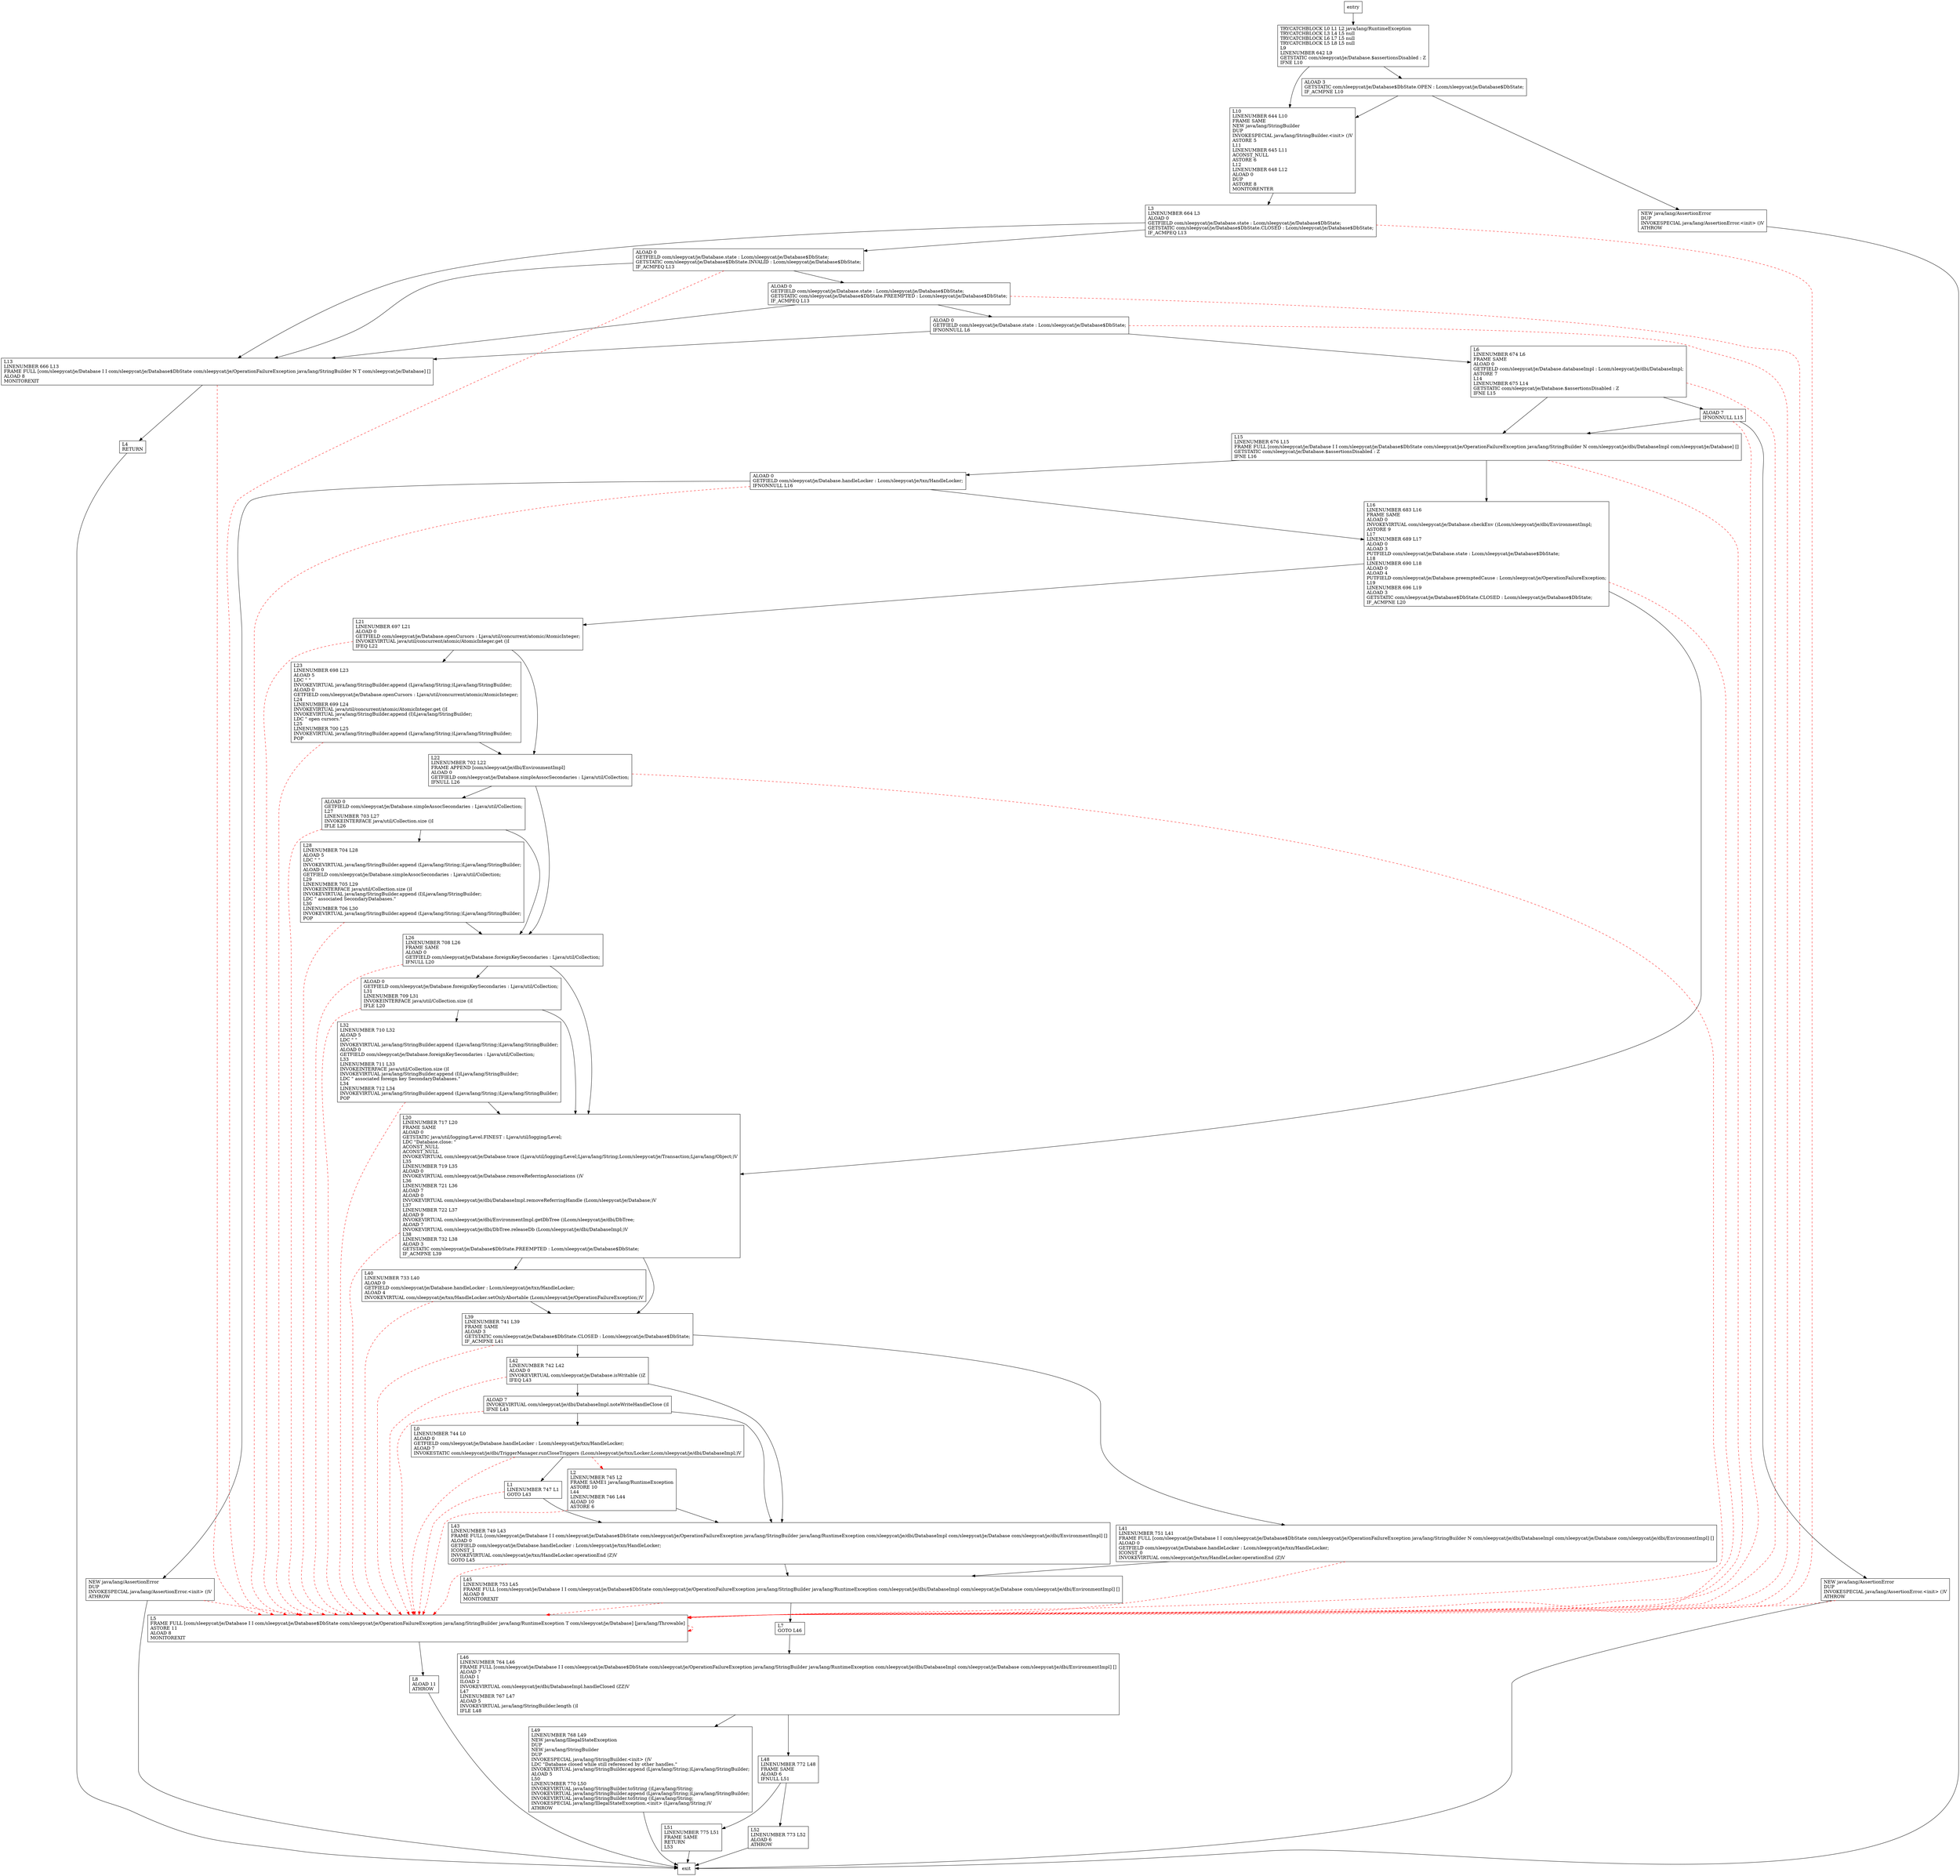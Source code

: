 digraph closeInternalWork {
node [shape=record];
466133469 [label="L26\lLINENUMBER 708 L26\lFRAME SAME\lALOAD 0\lGETFIELD com/sleepycat/je/Database.foreignKeySecondaries : Ljava/util/Collection;\lIFNULL L20\l"];
1901051918 [label="L51\lLINENUMBER 775 L51\lFRAME SAME\lRETURN\lL53\l"];
350651257 [label="L1\lLINENUMBER 747 L1\lGOTO L43\l"];
588688916 [label="L10\lLINENUMBER 644 L10\lFRAME SAME\lNEW java/lang/StringBuilder\lDUP\lINVOKESPECIAL java/lang/StringBuilder.\<init\> ()V\lASTORE 5\lL11\lLINENUMBER 645 L11\lACONST_NULL\lASTORE 6\lL12\lLINENUMBER 648 L12\lALOAD 0\lDUP\lASTORE 8\lMONITORENTER\l"];
1458381173 [label="L15\lLINENUMBER 676 L15\lFRAME FULL [com/sleepycat/je/Database I I com/sleepycat/je/Database$DbState com/sleepycat/je/OperationFailureException java/lang/StringBuilder N com/sleepycat/je/dbi/DatabaseImpl com/sleepycat/je/Database] []\lGETSTATIC com/sleepycat/je/Database.$assertionsDisabled : Z\lIFNE L16\l"];
1180172191 [label="L32\lLINENUMBER 710 L32\lALOAD 5\lLDC \" \"\lINVOKEVIRTUAL java/lang/StringBuilder.append (Ljava/lang/String;)Ljava/lang/StringBuilder;\lALOAD 0\lGETFIELD com/sleepycat/je/Database.foreignKeySecondaries : Ljava/util/Collection;\lL33\lLINENUMBER 711 L33\lINVOKEINTERFACE java/util/Collection.size ()I\lINVOKEVIRTUAL java/lang/StringBuilder.append (I)Ljava/lang/StringBuilder;\lLDC \" associated foreign key SecondaryDatabases.\"\lL34\lLINENUMBER 712 L34\lINVOKEVIRTUAL java/lang/StringBuilder.append (Ljava/lang/String;)Ljava/lang/StringBuilder;\lPOP\l"];
416245953 [label="L39\lLINENUMBER 741 L39\lFRAME SAME\lALOAD 3\lGETSTATIC com/sleepycat/je/Database$DbState.CLOSED : Lcom/sleepycat/je/Database$DbState;\lIF_ACMPNE L41\l"];
937867486 [label="ALOAD 7\lIFNONNULL L15\l"];
256534045 [label="L2\lLINENUMBER 745 L2\lFRAME SAME1 java/lang/RuntimeException\lASTORE 10\lL44\lLINENUMBER 746 L44\lALOAD 10\lASTORE 6\l"];
341465734 [label="ALOAD 7\lINVOKEVIRTUAL com/sleepycat/je/dbi/DatabaseImpl.noteWriteHandleClose ()I\lIFNE L43\l"];
377003671 [label="L52\lLINENUMBER 773 L52\lALOAD 6\lATHROW\l"];
885178250 [label="ALOAD 0\lGETFIELD com/sleepycat/je/Database.handleLocker : Lcom/sleepycat/je/txn/HandleLocker;\lIFNONNULL L16\l"];
1223677870 [label="L8\lALOAD 11\lATHROW\l"];
1023619446 [label="L21\lLINENUMBER 697 L21\lALOAD 0\lGETFIELD com/sleepycat/je/Database.openCursors : Ljava/util/concurrent/atomic/AtomicInteger;\lINVOKEVIRTUAL java/util/concurrent/atomic/AtomicInteger.get ()I\lIFEQ L22\l"];
810709623 [label="L4\lRETURN\l"];
639428934 [label="ALOAD 3\lGETSTATIC com/sleepycat/je/Database$DbState.OPEN : Lcom/sleepycat/je/Database$DbState;\lIF_ACMPNE L10\l"];
194760965 [label="L16\lLINENUMBER 683 L16\lFRAME SAME\lALOAD 0\lINVOKEVIRTUAL com/sleepycat/je/Database.checkEnv ()Lcom/sleepycat/je/dbi/EnvironmentImpl;\lASTORE 9\lL17\lLINENUMBER 689 L17\lALOAD 0\lALOAD 3\lPUTFIELD com/sleepycat/je/Database.state : Lcom/sleepycat/je/Database$DbState;\lL18\lLINENUMBER 690 L18\lALOAD 0\lALOAD 4\lPUTFIELD com/sleepycat/je/Database.preemptedCause : Lcom/sleepycat/je/OperationFailureException;\lL19\lLINENUMBER 696 L19\lALOAD 3\lGETSTATIC com/sleepycat/je/Database$DbState.CLOSED : Lcom/sleepycat/je/Database$DbState;\lIF_ACMPNE L20\l"];
117810726 [label="L43\lLINENUMBER 749 L43\lFRAME FULL [com/sleepycat/je/Database I I com/sleepycat/je/Database$DbState com/sleepycat/je/OperationFailureException java/lang/StringBuilder java/lang/RuntimeException com/sleepycat/je/dbi/DatabaseImpl com/sleepycat/je/Database com/sleepycat/je/dbi/EnvironmentImpl] []\lALOAD 0\lGETFIELD com/sleepycat/je/Database.handleLocker : Lcom/sleepycat/je/txn/HandleLocker;\lICONST_1\lINVOKEVIRTUAL com/sleepycat/je/txn/HandleLocker.operationEnd (Z)V\lGOTO L45\l"];
117956261 [label="L49\lLINENUMBER 768 L49\lNEW java/lang/IllegalStateException\lDUP\lNEW java/lang/StringBuilder\lDUP\lINVOKESPECIAL java/lang/StringBuilder.\<init\> ()V\lLDC \"Database closed while still referenced by other handles.\"\lINVOKEVIRTUAL java/lang/StringBuilder.append (Ljava/lang/String;)Ljava/lang/StringBuilder;\lALOAD 5\lL50\lLINENUMBER 770 L50\lINVOKEVIRTUAL java/lang/StringBuilder.toString ()Ljava/lang/String;\lINVOKEVIRTUAL java/lang/StringBuilder.append (Ljava/lang/String;)Ljava/lang/StringBuilder;\lINVOKEVIRTUAL java/lang/StringBuilder.toString ()Ljava/lang/String;\lINVOKESPECIAL java/lang/IllegalStateException.\<init\> (Ljava/lang/String;)V\lATHROW\l"];
277856847 [label="L5\lFRAME FULL [com/sleepycat/je/Database I I com/sleepycat/je/Database$DbState com/sleepycat/je/OperationFailureException java/lang/StringBuilder java/lang/RuntimeException T com/sleepycat/je/Database] [java/lang/Throwable]\lASTORE 11\lALOAD 8\lMONITOREXIT\l"];
1295861717 [label="L3\lLINENUMBER 664 L3\lALOAD 0\lGETFIELD com/sleepycat/je/Database.state : Lcom/sleepycat/je/Database$DbState;\lGETSTATIC com/sleepycat/je/Database$DbState.CLOSED : Lcom/sleepycat/je/Database$DbState;\lIF_ACMPEQ L13\l"];
1247827275 [label="ALOAD 0\lGETFIELD com/sleepycat/je/Database.state : Lcom/sleepycat/je/Database$DbState;\lIFNONNULL L6\l"];
1563071182 [label="ALOAD 0\lGETFIELD com/sleepycat/je/Database.simpleAssocSecondaries : Ljava/util/Collection;\lL27\lLINENUMBER 703 L27\lINVOKEINTERFACE java/util/Collection.size ()I\lIFLE L26\l"];
1125719584 [label="NEW java/lang/AssertionError\lDUP\lINVOKESPECIAL java/lang/AssertionError.\<init\> ()V\lATHROW\l"];
284269598 [label="L13\lLINENUMBER 666 L13\lFRAME FULL [com/sleepycat/je/Database I I com/sleepycat/je/Database$DbState com/sleepycat/je/OperationFailureException java/lang/StringBuilder N T com/sleepycat/je/Database] []\lALOAD 8\lMONITOREXIT\l"];
1374032287 [label="ALOAD 0\lGETFIELD com/sleepycat/je/Database.state : Lcom/sleepycat/je/Database$DbState;\lGETSTATIC com/sleepycat/je/Database$DbState.INVALID : Lcom/sleepycat/je/Database$DbState;\lIF_ACMPEQ L13\l"];
912310660 [label="NEW java/lang/AssertionError\lDUP\lINVOKESPECIAL java/lang/AssertionError.\<init\> ()V\lATHROW\l"];
1286157517 [label="L6\lLINENUMBER 674 L6\lFRAME SAME\lALOAD 0\lGETFIELD com/sleepycat/je/Database.databaseImpl : Lcom/sleepycat/je/dbi/DatabaseImpl;\lASTORE 7\lL14\lLINENUMBER 675 L14\lGETSTATIC com/sleepycat/je/Database.$assertionsDisabled : Z\lIFNE L15\l"];
1757793322 [label="L20\lLINENUMBER 717 L20\lFRAME SAME\lALOAD 0\lGETSTATIC java/util/logging/Level.FINEST : Ljava/util/logging/Level;\lLDC \"Database.close: \"\lACONST_NULL\lACONST_NULL\lINVOKEVIRTUAL com/sleepycat/je/Database.trace (Ljava/util/logging/Level;Ljava/lang/String;Lcom/sleepycat/je/Transaction;Ljava/lang/Object;)V\lL35\lLINENUMBER 719 L35\lALOAD 0\lINVOKEVIRTUAL com/sleepycat/je/Database.removeReferringAssociations ()V\lL36\lLINENUMBER 721 L36\lALOAD 7\lALOAD 0\lINVOKEVIRTUAL com/sleepycat/je/dbi/DatabaseImpl.removeReferringHandle (Lcom/sleepycat/je/Database;)V\lL37\lLINENUMBER 722 L37\lALOAD 9\lINVOKEVIRTUAL com/sleepycat/je/dbi/EnvironmentImpl.getDbTree ()Lcom/sleepycat/je/dbi/DbTree;\lALOAD 7\lINVOKEVIRTUAL com/sleepycat/je/dbi/DbTree.releaseDb (Lcom/sleepycat/je/dbi/DatabaseImpl;)V\lL38\lLINENUMBER 732 L38\lALOAD 3\lGETSTATIC com/sleepycat/je/Database$DbState.PREEMPTED : Lcom/sleepycat/je/Database$DbState;\lIF_ACMPNE L39\l"];
1340258383 [label="ALOAD 0\lGETFIELD com/sleepycat/je/Database.foreignKeySecondaries : Ljava/util/Collection;\lL31\lLINENUMBER 709 L31\lINVOKEINTERFACE java/util/Collection.size ()I\lIFLE L20\l"];
51918260 [label="TRYCATCHBLOCK L0 L1 L2 java/lang/RuntimeException\lTRYCATCHBLOCK L3 L4 L5 null\lTRYCATCHBLOCK L6 L7 L5 null\lTRYCATCHBLOCK L5 L8 L5 null\lL9\lLINENUMBER 642 L9\lGETSTATIC com/sleepycat/je/Database.$assertionsDisabled : Z\lIFNE L10\l"];
1230639191 [label="L23\lLINENUMBER 698 L23\lALOAD 5\lLDC \" \"\lINVOKEVIRTUAL java/lang/StringBuilder.append (Ljava/lang/String;)Ljava/lang/StringBuilder;\lALOAD 0\lGETFIELD com/sleepycat/je/Database.openCursors : Ljava/util/concurrent/atomic/AtomicInteger;\lL24\lLINENUMBER 699 L24\lINVOKEVIRTUAL java/util/concurrent/atomic/AtomicInteger.get ()I\lINVOKEVIRTUAL java/lang/StringBuilder.append (I)Ljava/lang/StringBuilder;\lLDC \" open cursors.\"\lL25\lLINENUMBER 700 L25\lINVOKEVIRTUAL java/lang/StringBuilder.append (Ljava/lang/String;)Ljava/lang/StringBuilder;\lPOP\l"];
427681915 [label="L45\lLINENUMBER 753 L45\lFRAME FULL [com/sleepycat/je/Database I I com/sleepycat/je/Database$DbState com/sleepycat/je/OperationFailureException java/lang/StringBuilder java/lang/RuntimeException com/sleepycat/je/dbi/DatabaseImpl com/sleepycat/je/Database com/sleepycat/je/dbi/EnvironmentImpl] []\lALOAD 8\lMONITOREXIT\l"];
2030470169 [label="L22\lLINENUMBER 702 L22\lFRAME APPEND [com/sleepycat/je/dbi/EnvironmentImpl]\lALOAD 0\lGETFIELD com/sleepycat/je/Database.simpleAssocSecondaries : Ljava/util/Collection;\lIFNULL L26\l"];
1201042361 [label="ALOAD 0\lGETFIELD com/sleepycat/je/Database.state : Lcom/sleepycat/je/Database$DbState;\lGETSTATIC com/sleepycat/je/Database$DbState.PREEMPTED : Lcom/sleepycat/je/Database$DbState;\lIF_ACMPEQ L13\l"];
34198107 [label="L28\lLINENUMBER 704 L28\lALOAD 5\lLDC \" \"\lINVOKEVIRTUAL java/lang/StringBuilder.append (Ljava/lang/String;)Ljava/lang/StringBuilder;\lALOAD 0\lGETFIELD com/sleepycat/je/Database.simpleAssocSecondaries : Ljava/util/Collection;\lL29\lLINENUMBER 705 L29\lINVOKEINTERFACE java/util/Collection.size ()I\lINVOKEVIRTUAL java/lang/StringBuilder.append (I)Ljava/lang/StringBuilder;\lLDC \" associated SecondaryDatabases.\"\lL30\lLINENUMBER 706 L30\lINVOKEVIRTUAL java/lang/StringBuilder.append (Ljava/lang/String;)Ljava/lang/StringBuilder;\lPOP\l"];
1999683009 [label="L41\lLINENUMBER 751 L41\lFRAME FULL [com/sleepycat/je/Database I I com/sleepycat/je/Database$DbState com/sleepycat/je/OperationFailureException java/lang/StringBuilder N com/sleepycat/je/dbi/DatabaseImpl com/sleepycat/je/Database com/sleepycat/je/dbi/EnvironmentImpl] []\lALOAD 0\lGETFIELD com/sleepycat/je/Database.handleLocker : Lcom/sleepycat/je/txn/HandleLocker;\lICONST_0\lINVOKEVIRTUAL com/sleepycat/je/txn/HandleLocker.operationEnd (Z)V\l"];
765032870 [label="L48\lLINENUMBER 772 L48\lFRAME SAME\lALOAD 6\lIFNULL L51\l"];
1185375931 [label="L0\lLINENUMBER 744 L0\lALOAD 0\lGETFIELD com/sleepycat/je/Database.handleLocker : Lcom/sleepycat/je/txn/HandleLocker;\lALOAD 7\lINVOKESTATIC com/sleepycat/je/dbi/TriggerManager.runCloseTriggers (Lcom/sleepycat/je/txn/Locker;Lcom/sleepycat/je/dbi/DatabaseImpl;)V\l"];
249696389 [label="L42\lLINENUMBER 742 L42\lALOAD 0\lINVOKEVIRTUAL com/sleepycat/je/Database.isWritable ()Z\lIFEQ L43\l"];
1800507424 [label="L46\lLINENUMBER 764 L46\lFRAME FULL [com/sleepycat/je/Database I I com/sleepycat/je/Database$DbState com/sleepycat/je/OperationFailureException java/lang/StringBuilder java/lang/RuntimeException com/sleepycat/je/dbi/DatabaseImpl com/sleepycat/je/Database com/sleepycat/je/dbi/EnvironmentImpl] []\lALOAD 7\lILOAD 1\lILOAD 2\lINVOKEVIRTUAL com/sleepycat/je/dbi/DatabaseImpl.handleClosed (ZZ)V\lL47\lLINENUMBER 767 L47\lALOAD 5\lINVOKEVIRTUAL java/lang/StringBuilder.length ()I\lIFLE L48\l"];
638942677 [label="NEW java/lang/AssertionError\lDUP\lINVOKESPECIAL java/lang/AssertionError.\<init\> ()V\lATHROW\l"];
1804456290 [label="L7\lGOTO L46\l"];
1410919049 [label="L40\lLINENUMBER 733 L40\lALOAD 0\lGETFIELD com/sleepycat/je/Database.handleLocker : Lcom/sleepycat/je/txn/HandleLocker;\lALOAD 4\lINVOKEVIRTUAL com/sleepycat/je/txn/HandleLocker.setOnlyAbortable (Lcom/sleepycat/je/OperationFailureException;)V\l"];
entry;
exit;
466133469 -> 1340258383
466133469 -> 1757793322
466133469 -> 277856847 [style=dashed, color=red]
1901051918 -> exit
350651257 -> 117810726
350651257 -> 277856847 [style=dashed, color=red]
588688916 -> 1295861717
1458381173 -> 885178250
1458381173 -> 194760965
1458381173 -> 277856847 [style=dashed, color=red]
1180172191 -> 1757793322
1180172191 -> 277856847 [style=dashed, color=red]
416245953 -> 1999683009
416245953 -> 249696389
416245953 -> 277856847 [style=dashed, color=red]
937867486 -> 1125719584
937867486 -> 1458381173
937867486 -> 277856847 [style=dashed, color=red]
256534045 -> 117810726
256534045 -> 277856847 [style=dashed, color=red]
341465734 -> 1185375931
341465734 -> 117810726
341465734 -> 277856847 [style=dashed, color=red]
377003671 -> exit
885178250 -> 912310660
885178250 -> 194760965
885178250 -> 277856847 [style=dashed, color=red]
1223677870 -> exit
1023619446 -> 1230639191
1023619446 -> 277856847 [style=dashed, color=red]
1023619446 -> 2030470169
810709623 -> exit
639428934 -> 588688916
639428934 -> 638942677
194760965 -> 1023619446
194760965 -> 1757793322
194760965 -> 277856847 [style=dashed, color=red]
117810726 -> 277856847 [style=dashed, color=red]
117810726 -> 427681915
117956261 -> exit
277856847 -> 1223677870
277856847 -> 277856847 [style=dashed, color=red]
1295861717 -> 284269598
1295861717 -> 1374032287
1295861717 -> 277856847 [style=dashed, color=red]
1247827275 -> 284269598
1247827275 -> 1286157517
1247827275 -> 277856847 [style=dashed, color=red]
1563071182 -> 466133469
1563071182 -> 34198107
1563071182 -> 277856847 [style=dashed, color=red]
1125719584 -> exit
1125719584 -> 277856847 [style=dashed, color=red]
284269598 -> 810709623
284269598 -> 277856847 [style=dashed, color=red]
1374032287 -> 1201042361
1374032287 -> 284269598
1374032287 -> 277856847 [style=dashed, color=red]
912310660 -> exit
912310660 -> 277856847 [style=dashed, color=red]
1286157517 -> 1458381173
1286157517 -> 937867486
1286157517 -> 277856847 [style=dashed, color=red]
1757793322 -> 416245953
1757793322 -> 277856847 [style=dashed, color=red]
1757793322 -> 1410919049
1340258383 -> 1180172191
1340258383 -> 1757793322
1340258383 -> 277856847 [style=dashed, color=red]
51918260 -> 588688916
51918260 -> 639428934
1230639191 -> 277856847 [style=dashed, color=red]
1230639191 -> 2030470169
427681915 -> 1804456290
427681915 -> 277856847 [style=dashed, color=red]
2030470169 -> 466133469
2030470169 -> 277856847 [style=dashed, color=red]
2030470169 -> 1563071182
1201042361 -> 284269598
1201042361 -> 277856847 [style=dashed, color=red]
1201042361 -> 1247827275
entry -> 51918260
34198107 -> 466133469
34198107 -> 277856847 [style=dashed, color=red]
1999683009 -> 277856847 [style=dashed, color=red]
1999683009 -> 427681915
765032870 -> 1901051918
765032870 -> 377003671
1185375931 -> 350651257
1185375931 -> 256534045 [style=dashed, color=red]
1185375931 -> 277856847 [style=dashed, color=red]
249696389 -> 117810726
249696389 -> 341465734
249696389 -> 277856847 [style=dashed, color=red]
1800507424 -> 765032870
1800507424 -> 117956261
638942677 -> exit
1804456290 -> 1800507424
1410919049 -> 416245953
1410919049 -> 277856847 [style=dashed, color=red]
}
